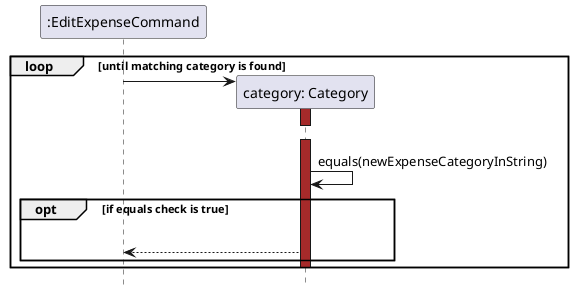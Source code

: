 @startuml  EditExpenseFindPartSequenceDiagram

hide footbox
skinparam MinClassWidth 50
skinparam ParticipantPadding 10
skinparam Shadowing false
skinparam DefaultTextAlignment center
skinparam packageStyle Rectangle

participant ":EditExpenseCommand" as Command  order 1
participant "category: Category" as Category order 2
skinparam Sequence {
    MessageAlign center
    BoxFontSize 15
    BoxPadding 0
    BoxFontColor #FFFFFF
    ReferenceBackgroundColor #FFFFFF
}

loop until matching category is found
    create Category
    Command -> Category
    activate Category #Brown
    Category -[hidden]> Command
    deactivate Category

    Command-[hidden]->Category
     activate Category #Brown
    Category -> Category :equals(newExpenseCategoryInString)
    opt if equals check is true
       Category -[hidden]> Category
       Category --> Command
    end
    deactivate Category
end
@enduml
